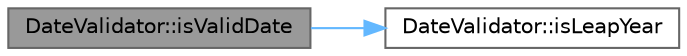 digraph "DateValidator::isValidDate"
{
 // LATEX_PDF_SIZE
  bgcolor="transparent";
  edge [fontname=Helvetica,fontsize=10,labelfontname=Helvetica,labelfontsize=10];
  node [fontname=Helvetica,fontsize=10,shape=box,height=0.2,width=0.4];
  rankdir="LR";
  Node1 [id="Node000001",label="DateValidator::isValidDate",height=0.2,width=0.4,color="gray40", fillcolor="grey60", style="filled", fontcolor="black",tooltip="Validate a date."];
  Node1 -> Node2 [id="edge1_Node000001_Node000002",color="steelblue1",style="solid",tooltip=" "];
  Node2 [id="Node000002",label="DateValidator::isLeapYear",height=0.2,width=0.4,color="grey40", fillcolor="white", style="filled",URL="$class_date_validator.html#a387fabe601e1d421996848e8012ed6ee",tooltip="Check if a year is a leap year."];
}
